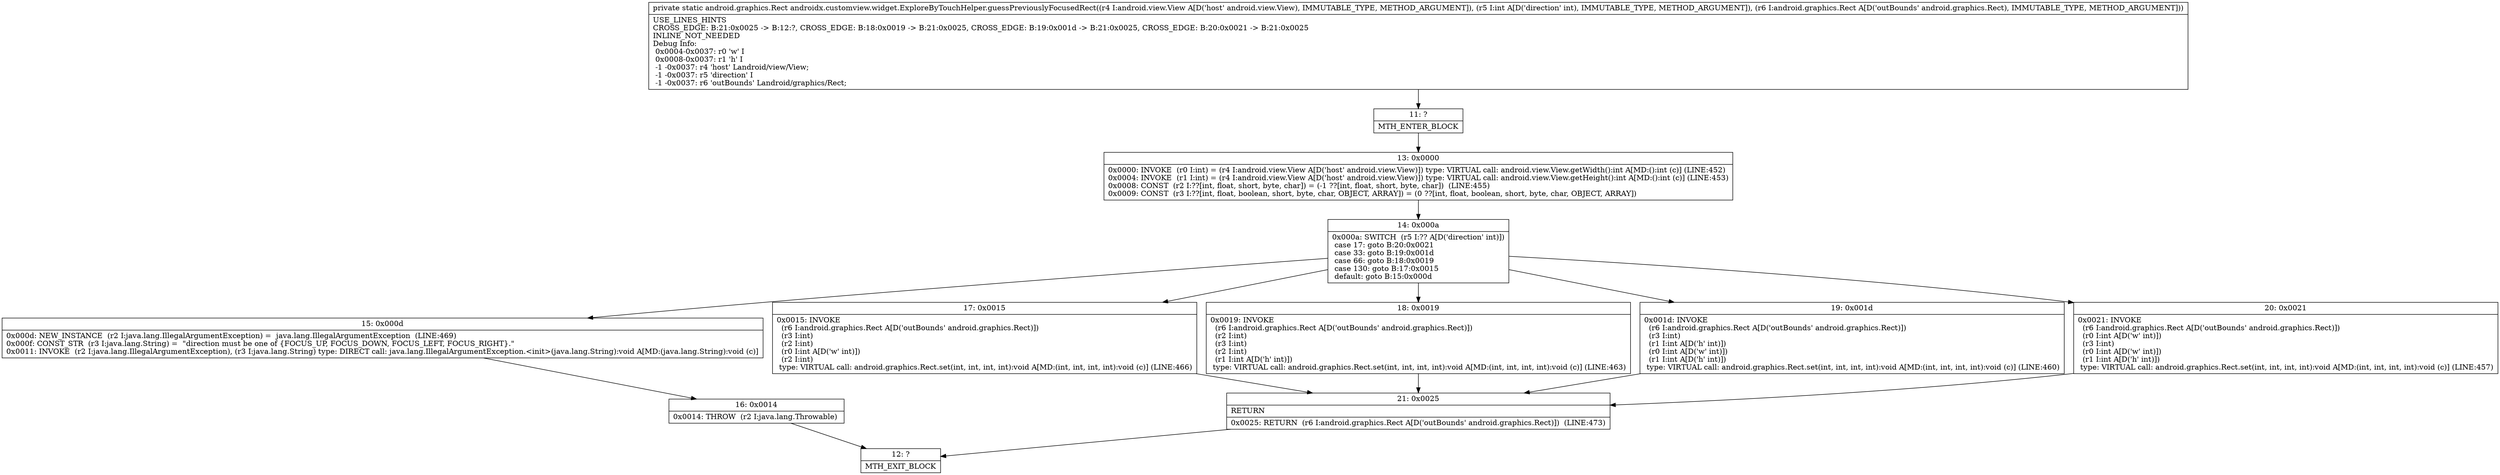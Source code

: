 digraph "CFG forandroidx.customview.widget.ExploreByTouchHelper.guessPreviouslyFocusedRect(Landroid\/view\/View;ILandroid\/graphics\/Rect;)Landroid\/graphics\/Rect;" {
Node_11 [shape=record,label="{11\:\ ?|MTH_ENTER_BLOCK\l}"];
Node_13 [shape=record,label="{13\:\ 0x0000|0x0000: INVOKE  (r0 I:int) = (r4 I:android.view.View A[D('host' android.view.View)]) type: VIRTUAL call: android.view.View.getWidth():int A[MD:():int (c)] (LINE:452)\l0x0004: INVOKE  (r1 I:int) = (r4 I:android.view.View A[D('host' android.view.View)]) type: VIRTUAL call: android.view.View.getHeight():int A[MD:():int (c)] (LINE:453)\l0x0008: CONST  (r2 I:??[int, float, short, byte, char]) = (\-1 ??[int, float, short, byte, char])  (LINE:455)\l0x0009: CONST  (r3 I:??[int, float, boolean, short, byte, char, OBJECT, ARRAY]) = (0 ??[int, float, boolean, short, byte, char, OBJECT, ARRAY]) \l}"];
Node_14 [shape=record,label="{14\:\ 0x000a|0x000a: SWITCH  (r5 I:?? A[D('direction' int)])\l case 17: goto B:20:0x0021\l case 33: goto B:19:0x001d\l case 66: goto B:18:0x0019\l case 130: goto B:17:0x0015\l default: goto B:15:0x000d \l}"];
Node_15 [shape=record,label="{15\:\ 0x000d|0x000d: NEW_INSTANCE  (r2 I:java.lang.IllegalArgumentException) =  java.lang.IllegalArgumentException  (LINE:469)\l0x000f: CONST_STR  (r3 I:java.lang.String) =  \"direction must be one of \{FOCUS_UP, FOCUS_DOWN, FOCUS_LEFT, FOCUS_RIGHT\}.\" \l0x0011: INVOKE  (r2 I:java.lang.IllegalArgumentException), (r3 I:java.lang.String) type: DIRECT call: java.lang.IllegalArgumentException.\<init\>(java.lang.String):void A[MD:(java.lang.String):void (c)]\l}"];
Node_16 [shape=record,label="{16\:\ 0x0014|0x0014: THROW  (r2 I:java.lang.Throwable) \l}"];
Node_12 [shape=record,label="{12\:\ ?|MTH_EXIT_BLOCK\l}"];
Node_17 [shape=record,label="{17\:\ 0x0015|0x0015: INVOKE  \l  (r6 I:android.graphics.Rect A[D('outBounds' android.graphics.Rect)])\l  (r3 I:int)\l  (r2 I:int)\l  (r0 I:int A[D('w' int)])\l  (r2 I:int)\l type: VIRTUAL call: android.graphics.Rect.set(int, int, int, int):void A[MD:(int, int, int, int):void (c)] (LINE:466)\l}"];
Node_21 [shape=record,label="{21\:\ 0x0025|RETURN\l|0x0025: RETURN  (r6 I:android.graphics.Rect A[D('outBounds' android.graphics.Rect)])  (LINE:473)\l}"];
Node_18 [shape=record,label="{18\:\ 0x0019|0x0019: INVOKE  \l  (r6 I:android.graphics.Rect A[D('outBounds' android.graphics.Rect)])\l  (r2 I:int)\l  (r3 I:int)\l  (r2 I:int)\l  (r1 I:int A[D('h' int)])\l type: VIRTUAL call: android.graphics.Rect.set(int, int, int, int):void A[MD:(int, int, int, int):void (c)] (LINE:463)\l}"];
Node_19 [shape=record,label="{19\:\ 0x001d|0x001d: INVOKE  \l  (r6 I:android.graphics.Rect A[D('outBounds' android.graphics.Rect)])\l  (r3 I:int)\l  (r1 I:int A[D('h' int)])\l  (r0 I:int A[D('w' int)])\l  (r1 I:int A[D('h' int)])\l type: VIRTUAL call: android.graphics.Rect.set(int, int, int, int):void A[MD:(int, int, int, int):void (c)] (LINE:460)\l}"];
Node_20 [shape=record,label="{20\:\ 0x0021|0x0021: INVOKE  \l  (r6 I:android.graphics.Rect A[D('outBounds' android.graphics.Rect)])\l  (r0 I:int A[D('w' int)])\l  (r3 I:int)\l  (r0 I:int A[D('w' int)])\l  (r1 I:int A[D('h' int)])\l type: VIRTUAL call: android.graphics.Rect.set(int, int, int, int):void A[MD:(int, int, int, int):void (c)] (LINE:457)\l}"];
MethodNode[shape=record,label="{private static android.graphics.Rect androidx.customview.widget.ExploreByTouchHelper.guessPreviouslyFocusedRect((r4 I:android.view.View A[D('host' android.view.View), IMMUTABLE_TYPE, METHOD_ARGUMENT]), (r5 I:int A[D('direction' int), IMMUTABLE_TYPE, METHOD_ARGUMENT]), (r6 I:android.graphics.Rect A[D('outBounds' android.graphics.Rect), IMMUTABLE_TYPE, METHOD_ARGUMENT]))  | USE_LINES_HINTS\lCROSS_EDGE: B:21:0x0025 \-\> B:12:?, CROSS_EDGE: B:18:0x0019 \-\> B:21:0x0025, CROSS_EDGE: B:19:0x001d \-\> B:21:0x0025, CROSS_EDGE: B:20:0x0021 \-\> B:21:0x0025\lINLINE_NOT_NEEDED\lDebug Info:\l  0x0004\-0x0037: r0 'w' I\l  0x0008\-0x0037: r1 'h' I\l  \-1 \-0x0037: r4 'host' Landroid\/view\/View;\l  \-1 \-0x0037: r5 'direction' I\l  \-1 \-0x0037: r6 'outBounds' Landroid\/graphics\/Rect;\l}"];
MethodNode -> Node_11;Node_11 -> Node_13;
Node_13 -> Node_14;
Node_14 -> Node_15;
Node_14 -> Node_17;
Node_14 -> Node_18;
Node_14 -> Node_19;
Node_14 -> Node_20;
Node_15 -> Node_16;
Node_16 -> Node_12;
Node_17 -> Node_21;
Node_21 -> Node_12;
Node_18 -> Node_21;
Node_19 -> Node_21;
Node_20 -> Node_21;
}

